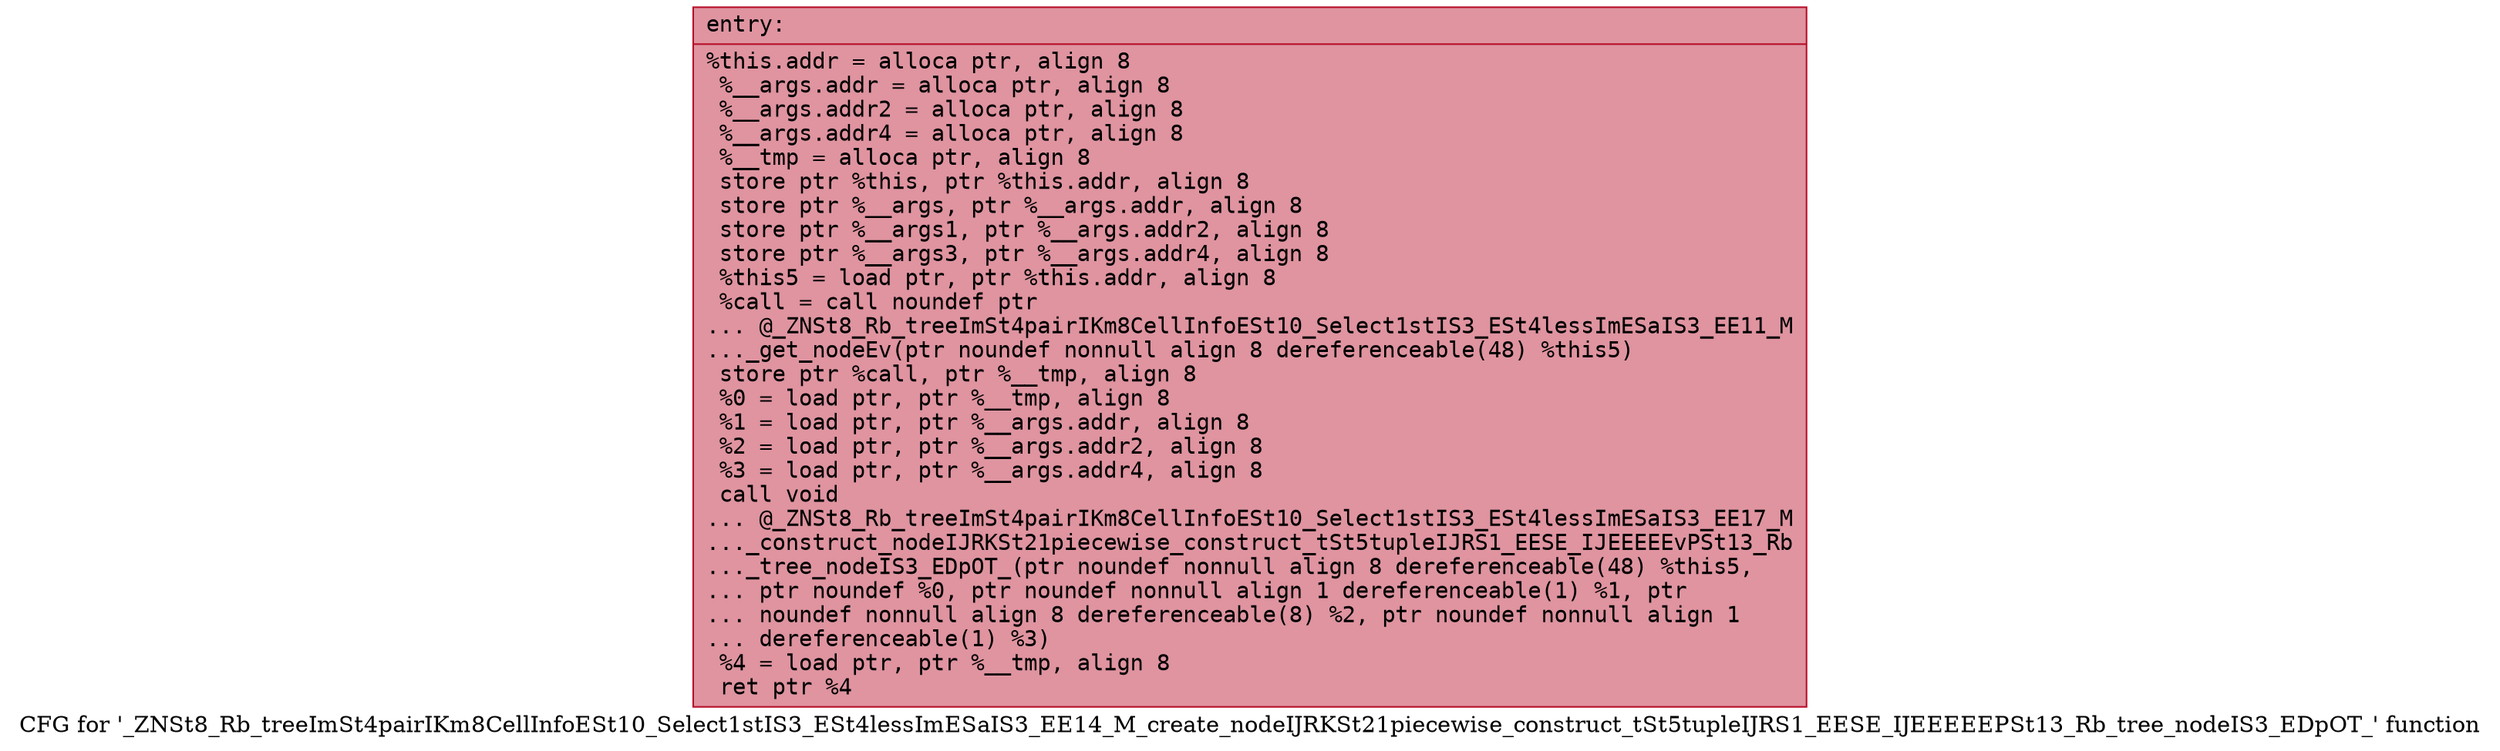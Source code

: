 digraph "CFG for '_ZNSt8_Rb_treeImSt4pairIKm8CellInfoESt10_Select1stIS3_ESt4lessImESaIS3_EE14_M_create_nodeIJRKSt21piecewise_construct_tSt5tupleIJRS1_EESE_IJEEEEEPSt13_Rb_tree_nodeIS3_EDpOT_' function" {
	label="CFG for '_ZNSt8_Rb_treeImSt4pairIKm8CellInfoESt10_Select1stIS3_ESt4lessImESaIS3_EE14_M_create_nodeIJRKSt21piecewise_construct_tSt5tupleIJRS1_EESE_IJEEEEEPSt13_Rb_tree_nodeIS3_EDpOT_' function";

	Node0x562da2036a30 [shape=record,color="#b70d28ff", style=filled, fillcolor="#b70d2870" fontname="Courier",label="{entry:\l|  %this.addr = alloca ptr, align 8\l  %__args.addr = alloca ptr, align 8\l  %__args.addr2 = alloca ptr, align 8\l  %__args.addr4 = alloca ptr, align 8\l  %__tmp = alloca ptr, align 8\l  store ptr %this, ptr %this.addr, align 8\l  store ptr %__args, ptr %__args.addr, align 8\l  store ptr %__args1, ptr %__args.addr2, align 8\l  store ptr %__args3, ptr %__args.addr4, align 8\l  %this5 = load ptr, ptr %this.addr, align 8\l  %call = call noundef ptr\l... @_ZNSt8_Rb_treeImSt4pairIKm8CellInfoESt10_Select1stIS3_ESt4lessImESaIS3_EE11_M\l..._get_nodeEv(ptr noundef nonnull align 8 dereferenceable(48) %this5)\l  store ptr %call, ptr %__tmp, align 8\l  %0 = load ptr, ptr %__tmp, align 8\l  %1 = load ptr, ptr %__args.addr, align 8\l  %2 = load ptr, ptr %__args.addr2, align 8\l  %3 = load ptr, ptr %__args.addr4, align 8\l  call void\l... @_ZNSt8_Rb_treeImSt4pairIKm8CellInfoESt10_Select1stIS3_ESt4lessImESaIS3_EE17_M\l..._construct_nodeIJRKSt21piecewise_construct_tSt5tupleIJRS1_EESE_IJEEEEEvPSt13_Rb\l..._tree_nodeIS3_EDpOT_(ptr noundef nonnull align 8 dereferenceable(48) %this5,\l... ptr noundef %0, ptr noundef nonnull align 1 dereferenceable(1) %1, ptr\l... noundef nonnull align 8 dereferenceable(8) %2, ptr noundef nonnull align 1\l... dereferenceable(1) %3)\l  %4 = load ptr, ptr %__tmp, align 8\l  ret ptr %4\l}"];
}
